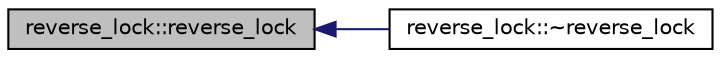 digraph "reverse_lock::reverse_lock"
{
  edge [fontname="Helvetica",fontsize="10",labelfontname="Helvetica",labelfontsize="10"];
  node [fontname="Helvetica",fontsize="10",shape=record];
  rankdir="LR";
  Node1 [label="reverse_lock::reverse_lock",height=0.2,width=0.4,color="black", fillcolor="grey75", style="filled", fontcolor="black"];
  Node1 -> Node2 [dir="back",color="midnightblue",fontsize="10",style="solid",fontname="Helvetica"];
  Node2 [label="reverse_lock::~reverse_lock",height=0.2,width=0.4,color="black", fillcolor="white", style="filled",URL="$classreverse__lock.html#aa11b159a552d1240be8f448946c7ad01"];
}
